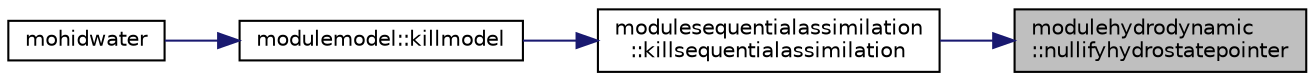 digraph "modulehydrodynamic::nullifyhydrostatepointer"
{
 // LATEX_PDF_SIZE
  edge [fontname="Helvetica",fontsize="10",labelfontname="Helvetica",labelfontsize="10"];
  node [fontname="Helvetica",fontsize="10",shape=record];
  rankdir="RL";
  Node1 [label="modulehydrodynamic\l::nullifyhydrostatepointer",height=0.2,width=0.4,color="black", fillcolor="grey75", style="filled", fontcolor="black",tooltip=" "];
  Node1 -> Node2 [dir="back",color="midnightblue",fontsize="10",style="solid",fontname="Helvetica"];
  Node2 [label="modulesequentialassimilation\l::killsequentialassimilation",height=0.2,width=0.4,color="black", fillcolor="white", style="filled",URL="$namespacemodulesequentialassimilation.html#a50ed5db30b7f431f2b333f7f86d5ef99",tooltip=" "];
  Node2 -> Node3 [dir="back",color="midnightblue",fontsize="10",style="solid",fontname="Helvetica"];
  Node3 [label="modulemodel::killmodel",height=0.2,width=0.4,color="black", fillcolor="white", style="filled",URL="$namespacemodulemodel.html#a23647852257627fb606f6868bc295162",tooltip=" "];
  Node3 -> Node4 [dir="back",color="midnightblue",fontsize="10",style="solid",fontname="Helvetica"];
  Node4 [label="mohidwater",height=0.2,width=0.4,color="black", fillcolor="white", style="filled",URL="$_main_8_f90.html#a22cacab418d9e36dcaa8c3aef44b4185",tooltip=" "];
}
